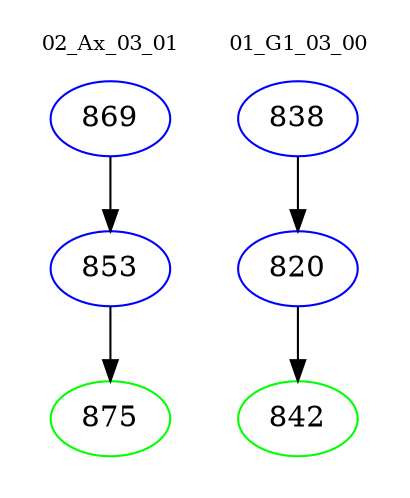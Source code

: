 digraph{
subgraph cluster_0 {
color = white
label = "02_Ax_03_01";
fontsize=10;
T0_869 [label="869", color="blue"]
T0_869 -> T0_853 [color="black"]
T0_853 [label="853", color="blue"]
T0_853 -> T0_875 [color="black"]
T0_875 [label="875", color="green"]
}
subgraph cluster_1 {
color = white
label = "01_G1_03_00";
fontsize=10;
T1_838 [label="838", color="blue"]
T1_838 -> T1_820 [color="black"]
T1_820 [label="820", color="blue"]
T1_820 -> T1_842 [color="black"]
T1_842 [label="842", color="green"]
}
}

